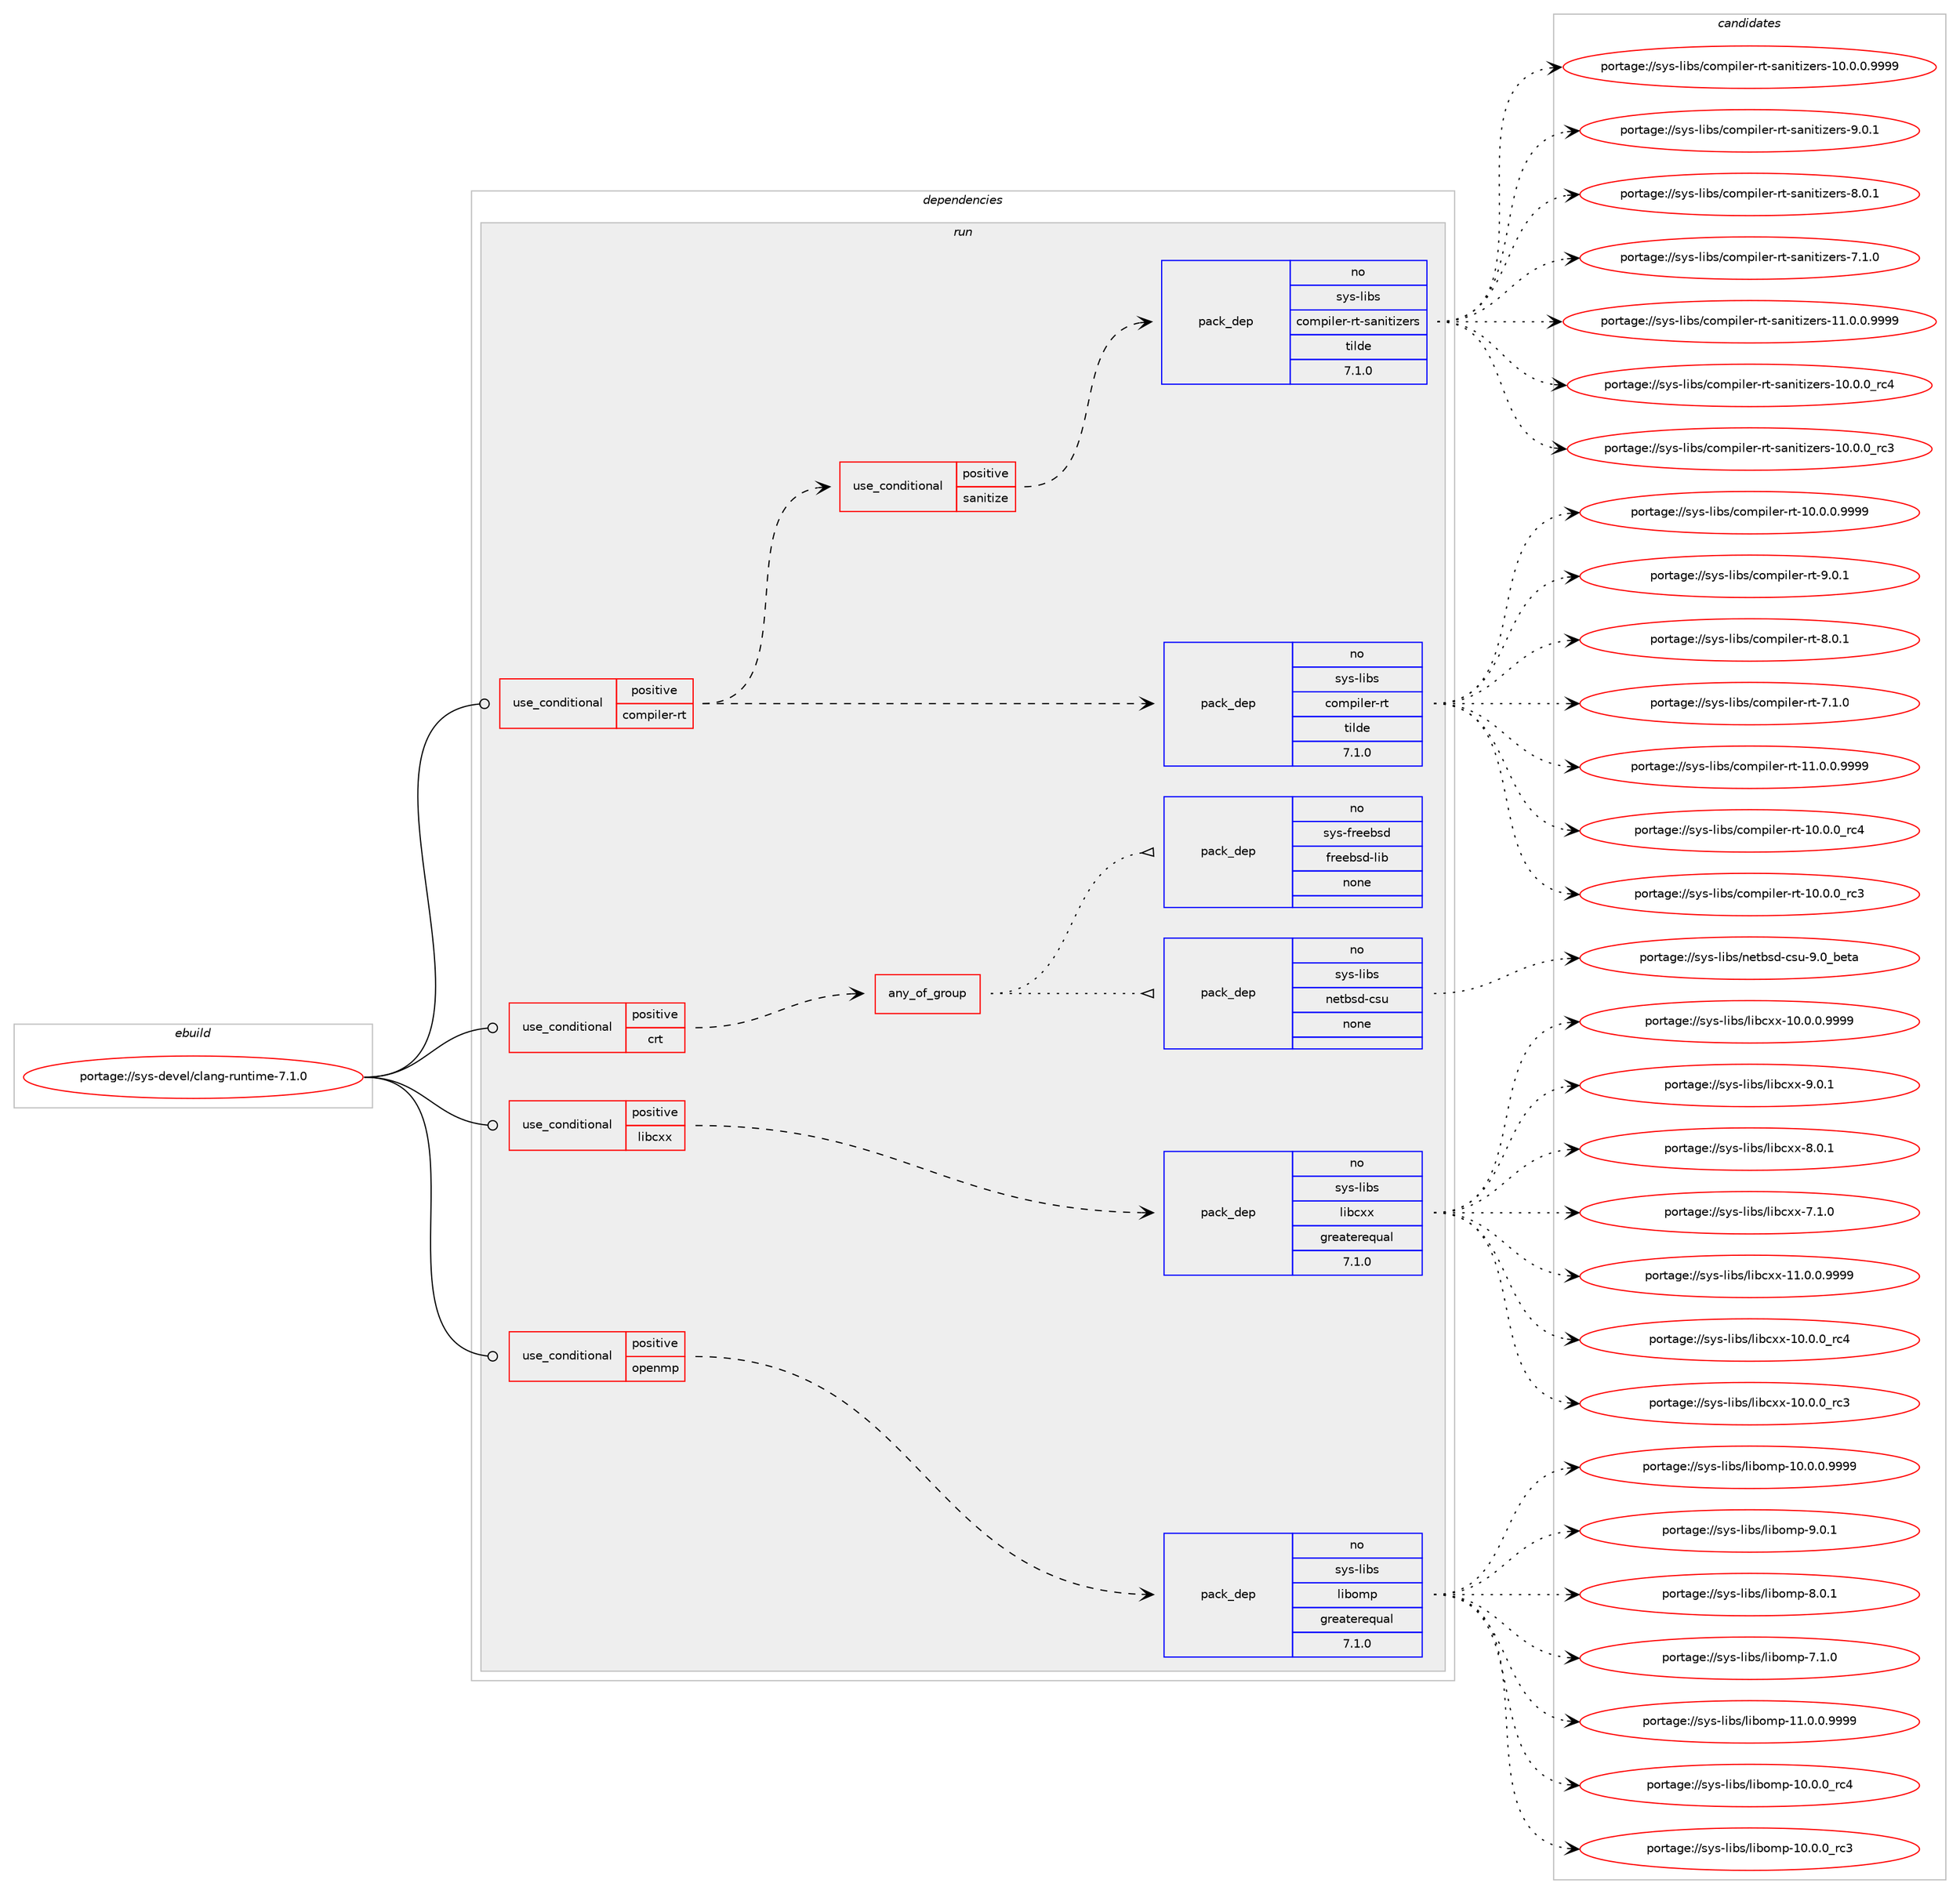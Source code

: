 digraph prolog {

# *************
# Graph options
# *************

newrank=true;
concentrate=true;
compound=true;
graph [rankdir=LR,fontname=Helvetica,fontsize=10,ranksep=1.5];#, ranksep=2.5, nodesep=0.2];
edge  [arrowhead=vee];
node  [fontname=Helvetica,fontsize=10];

# **********
# The ebuild
# **********

subgraph cluster_leftcol {
color=gray;
rank=same;
label=<<i>ebuild</i>>;
id [label="portage://sys-devel/clang-runtime-7.1.0", color=red, width=4, href="../sys-devel/clang-runtime-7.1.0.svg"];
}

# ****************
# The dependencies
# ****************

subgraph cluster_midcol {
color=gray;
label=<<i>dependencies</i>>;
subgraph cluster_compile {
fillcolor="#eeeeee";
style=filled;
label=<<i>compile</i>>;
}
subgraph cluster_compileandrun {
fillcolor="#eeeeee";
style=filled;
label=<<i>compile and run</i>>;
}
subgraph cluster_run {
fillcolor="#eeeeee";
style=filled;
label=<<i>run</i>>;
subgraph cond1899 {
dependency11741 [label=<<TABLE BORDER="0" CELLBORDER="1" CELLSPACING="0" CELLPADDING="4"><TR><TD ROWSPAN="3" CELLPADDING="10">use_conditional</TD></TR><TR><TD>positive</TD></TR><TR><TD>compiler-rt</TD></TR></TABLE>>, shape=none, color=red];
subgraph pack9538 {
dependency11742 [label=<<TABLE BORDER="0" CELLBORDER="1" CELLSPACING="0" CELLPADDING="4" WIDTH="220"><TR><TD ROWSPAN="6" CELLPADDING="30">pack_dep</TD></TR><TR><TD WIDTH="110">no</TD></TR><TR><TD>sys-libs</TD></TR><TR><TD>compiler-rt</TD></TR><TR><TD>tilde</TD></TR><TR><TD>7.1.0</TD></TR></TABLE>>, shape=none, color=blue];
}
dependency11741:e -> dependency11742:w [weight=20,style="dashed",arrowhead="vee"];
subgraph cond1900 {
dependency11743 [label=<<TABLE BORDER="0" CELLBORDER="1" CELLSPACING="0" CELLPADDING="4"><TR><TD ROWSPAN="3" CELLPADDING="10">use_conditional</TD></TR><TR><TD>positive</TD></TR><TR><TD>sanitize</TD></TR></TABLE>>, shape=none, color=red];
subgraph pack9539 {
dependency11744 [label=<<TABLE BORDER="0" CELLBORDER="1" CELLSPACING="0" CELLPADDING="4" WIDTH="220"><TR><TD ROWSPAN="6" CELLPADDING="30">pack_dep</TD></TR><TR><TD WIDTH="110">no</TD></TR><TR><TD>sys-libs</TD></TR><TR><TD>compiler-rt-sanitizers</TD></TR><TR><TD>tilde</TD></TR><TR><TD>7.1.0</TD></TR></TABLE>>, shape=none, color=blue];
}
dependency11743:e -> dependency11744:w [weight=20,style="dashed",arrowhead="vee"];
}
dependency11741:e -> dependency11743:w [weight=20,style="dashed",arrowhead="vee"];
}
id:e -> dependency11741:w [weight=20,style="solid",arrowhead="odot"];
subgraph cond1901 {
dependency11745 [label=<<TABLE BORDER="0" CELLBORDER="1" CELLSPACING="0" CELLPADDING="4"><TR><TD ROWSPAN="3" CELLPADDING="10">use_conditional</TD></TR><TR><TD>positive</TD></TR><TR><TD>crt</TD></TR></TABLE>>, shape=none, color=red];
subgraph any302 {
dependency11746 [label=<<TABLE BORDER="0" CELLBORDER="1" CELLSPACING="0" CELLPADDING="4"><TR><TD CELLPADDING="10">any_of_group</TD></TR></TABLE>>, shape=none, color=red];subgraph pack9540 {
dependency11747 [label=<<TABLE BORDER="0" CELLBORDER="1" CELLSPACING="0" CELLPADDING="4" WIDTH="220"><TR><TD ROWSPAN="6" CELLPADDING="30">pack_dep</TD></TR><TR><TD WIDTH="110">no</TD></TR><TR><TD>sys-libs</TD></TR><TR><TD>netbsd-csu</TD></TR><TR><TD>none</TD></TR><TR><TD></TD></TR></TABLE>>, shape=none, color=blue];
}
dependency11746:e -> dependency11747:w [weight=20,style="dotted",arrowhead="oinv"];
subgraph pack9541 {
dependency11748 [label=<<TABLE BORDER="0" CELLBORDER="1" CELLSPACING="0" CELLPADDING="4" WIDTH="220"><TR><TD ROWSPAN="6" CELLPADDING="30">pack_dep</TD></TR><TR><TD WIDTH="110">no</TD></TR><TR><TD>sys-freebsd</TD></TR><TR><TD>freebsd-lib</TD></TR><TR><TD>none</TD></TR><TR><TD></TD></TR></TABLE>>, shape=none, color=blue];
}
dependency11746:e -> dependency11748:w [weight=20,style="dotted",arrowhead="oinv"];
}
dependency11745:e -> dependency11746:w [weight=20,style="dashed",arrowhead="vee"];
}
id:e -> dependency11745:w [weight=20,style="solid",arrowhead="odot"];
subgraph cond1902 {
dependency11749 [label=<<TABLE BORDER="0" CELLBORDER="1" CELLSPACING="0" CELLPADDING="4"><TR><TD ROWSPAN="3" CELLPADDING="10">use_conditional</TD></TR><TR><TD>positive</TD></TR><TR><TD>libcxx</TD></TR></TABLE>>, shape=none, color=red];
subgraph pack9542 {
dependency11750 [label=<<TABLE BORDER="0" CELLBORDER="1" CELLSPACING="0" CELLPADDING="4" WIDTH="220"><TR><TD ROWSPAN="6" CELLPADDING="30">pack_dep</TD></TR><TR><TD WIDTH="110">no</TD></TR><TR><TD>sys-libs</TD></TR><TR><TD>libcxx</TD></TR><TR><TD>greaterequal</TD></TR><TR><TD>7.1.0</TD></TR></TABLE>>, shape=none, color=blue];
}
dependency11749:e -> dependency11750:w [weight=20,style="dashed",arrowhead="vee"];
}
id:e -> dependency11749:w [weight=20,style="solid",arrowhead="odot"];
subgraph cond1903 {
dependency11751 [label=<<TABLE BORDER="0" CELLBORDER="1" CELLSPACING="0" CELLPADDING="4"><TR><TD ROWSPAN="3" CELLPADDING="10">use_conditional</TD></TR><TR><TD>positive</TD></TR><TR><TD>openmp</TD></TR></TABLE>>, shape=none, color=red];
subgraph pack9543 {
dependency11752 [label=<<TABLE BORDER="0" CELLBORDER="1" CELLSPACING="0" CELLPADDING="4" WIDTH="220"><TR><TD ROWSPAN="6" CELLPADDING="30">pack_dep</TD></TR><TR><TD WIDTH="110">no</TD></TR><TR><TD>sys-libs</TD></TR><TR><TD>libomp</TD></TR><TR><TD>greaterequal</TD></TR><TR><TD>7.1.0</TD></TR></TABLE>>, shape=none, color=blue];
}
dependency11751:e -> dependency11752:w [weight=20,style="dashed",arrowhead="vee"];
}
id:e -> dependency11751:w [weight=20,style="solid",arrowhead="odot"];
}
}

# **************
# The candidates
# **************

subgraph cluster_choices {
rank=same;
color=gray;
label=<<i>candidates</i>>;

subgraph choice9538 {
color=black;
nodesep=1;
choice1151211154510810598115479911110911210510810111445114116455746484649 [label="portage://sys-libs/compiler-rt-9.0.1", color=red, width=4,href="../sys-libs/compiler-rt-9.0.1.svg"];
choice1151211154510810598115479911110911210510810111445114116455646484649 [label="portage://sys-libs/compiler-rt-8.0.1", color=red, width=4,href="../sys-libs/compiler-rt-8.0.1.svg"];
choice1151211154510810598115479911110911210510810111445114116455546494648 [label="portage://sys-libs/compiler-rt-7.1.0", color=red, width=4,href="../sys-libs/compiler-rt-7.1.0.svg"];
choice1151211154510810598115479911110911210510810111445114116454949464846484657575757 [label="portage://sys-libs/compiler-rt-11.0.0.9999", color=red, width=4,href="../sys-libs/compiler-rt-11.0.0.9999.svg"];
choice115121115451081059811547991111091121051081011144511411645494846484648951149952 [label="portage://sys-libs/compiler-rt-10.0.0_rc4", color=red, width=4,href="../sys-libs/compiler-rt-10.0.0_rc4.svg"];
choice115121115451081059811547991111091121051081011144511411645494846484648951149951 [label="portage://sys-libs/compiler-rt-10.0.0_rc3", color=red, width=4,href="../sys-libs/compiler-rt-10.0.0_rc3.svg"];
choice1151211154510810598115479911110911210510810111445114116454948464846484657575757 [label="portage://sys-libs/compiler-rt-10.0.0.9999", color=red, width=4,href="../sys-libs/compiler-rt-10.0.0.9999.svg"];
dependency11742:e -> choice1151211154510810598115479911110911210510810111445114116455746484649:w [style=dotted,weight="100"];
dependency11742:e -> choice1151211154510810598115479911110911210510810111445114116455646484649:w [style=dotted,weight="100"];
dependency11742:e -> choice1151211154510810598115479911110911210510810111445114116455546494648:w [style=dotted,weight="100"];
dependency11742:e -> choice1151211154510810598115479911110911210510810111445114116454949464846484657575757:w [style=dotted,weight="100"];
dependency11742:e -> choice115121115451081059811547991111091121051081011144511411645494846484648951149952:w [style=dotted,weight="100"];
dependency11742:e -> choice115121115451081059811547991111091121051081011144511411645494846484648951149951:w [style=dotted,weight="100"];
dependency11742:e -> choice1151211154510810598115479911110911210510810111445114116454948464846484657575757:w [style=dotted,weight="100"];
}
subgraph choice9539 {
color=black;
nodesep=1;
choice11512111545108105981154799111109112105108101114451141164511597110105116105122101114115455746484649 [label="portage://sys-libs/compiler-rt-sanitizers-9.0.1", color=red, width=4,href="../sys-libs/compiler-rt-sanitizers-9.0.1.svg"];
choice11512111545108105981154799111109112105108101114451141164511597110105116105122101114115455646484649 [label="portage://sys-libs/compiler-rt-sanitizers-8.0.1", color=red, width=4,href="../sys-libs/compiler-rt-sanitizers-8.0.1.svg"];
choice11512111545108105981154799111109112105108101114451141164511597110105116105122101114115455546494648 [label="portage://sys-libs/compiler-rt-sanitizers-7.1.0", color=red, width=4,href="../sys-libs/compiler-rt-sanitizers-7.1.0.svg"];
choice11512111545108105981154799111109112105108101114451141164511597110105116105122101114115454949464846484657575757 [label="portage://sys-libs/compiler-rt-sanitizers-11.0.0.9999", color=red, width=4,href="../sys-libs/compiler-rt-sanitizers-11.0.0.9999.svg"];
choice1151211154510810598115479911110911210510810111445114116451159711010511610512210111411545494846484648951149952 [label="portage://sys-libs/compiler-rt-sanitizers-10.0.0_rc4", color=red, width=4,href="../sys-libs/compiler-rt-sanitizers-10.0.0_rc4.svg"];
choice1151211154510810598115479911110911210510810111445114116451159711010511610512210111411545494846484648951149951 [label="portage://sys-libs/compiler-rt-sanitizers-10.0.0_rc3", color=red, width=4,href="../sys-libs/compiler-rt-sanitizers-10.0.0_rc3.svg"];
choice11512111545108105981154799111109112105108101114451141164511597110105116105122101114115454948464846484657575757 [label="portage://sys-libs/compiler-rt-sanitizers-10.0.0.9999", color=red, width=4,href="../sys-libs/compiler-rt-sanitizers-10.0.0.9999.svg"];
dependency11744:e -> choice11512111545108105981154799111109112105108101114451141164511597110105116105122101114115455746484649:w [style=dotted,weight="100"];
dependency11744:e -> choice11512111545108105981154799111109112105108101114451141164511597110105116105122101114115455646484649:w [style=dotted,weight="100"];
dependency11744:e -> choice11512111545108105981154799111109112105108101114451141164511597110105116105122101114115455546494648:w [style=dotted,weight="100"];
dependency11744:e -> choice11512111545108105981154799111109112105108101114451141164511597110105116105122101114115454949464846484657575757:w [style=dotted,weight="100"];
dependency11744:e -> choice1151211154510810598115479911110911210510810111445114116451159711010511610512210111411545494846484648951149952:w [style=dotted,weight="100"];
dependency11744:e -> choice1151211154510810598115479911110911210510810111445114116451159711010511610512210111411545494846484648951149951:w [style=dotted,weight="100"];
dependency11744:e -> choice11512111545108105981154799111109112105108101114451141164511597110105116105122101114115454948464846484657575757:w [style=dotted,weight="100"];
}
subgraph choice9540 {
color=black;
nodesep=1;
choice11512111545108105981154711010111698115100459911511745574648959810111697 [label="portage://sys-libs/netbsd-csu-9.0_beta", color=red, width=4,href="../sys-libs/netbsd-csu-9.0_beta.svg"];
dependency11747:e -> choice11512111545108105981154711010111698115100459911511745574648959810111697:w [style=dotted,weight="100"];
}
subgraph choice9541 {
color=black;
nodesep=1;
}
subgraph choice9542 {
color=black;
nodesep=1;
choice1151211154510810598115471081059899120120455746484649 [label="portage://sys-libs/libcxx-9.0.1", color=red, width=4,href="../sys-libs/libcxx-9.0.1.svg"];
choice1151211154510810598115471081059899120120455646484649 [label="portage://sys-libs/libcxx-8.0.1", color=red, width=4,href="../sys-libs/libcxx-8.0.1.svg"];
choice1151211154510810598115471081059899120120455546494648 [label="portage://sys-libs/libcxx-7.1.0", color=red, width=4,href="../sys-libs/libcxx-7.1.0.svg"];
choice1151211154510810598115471081059899120120454949464846484657575757 [label="portage://sys-libs/libcxx-11.0.0.9999", color=red, width=4,href="../sys-libs/libcxx-11.0.0.9999.svg"];
choice115121115451081059811547108105989912012045494846484648951149952 [label="portage://sys-libs/libcxx-10.0.0_rc4", color=red, width=4,href="../sys-libs/libcxx-10.0.0_rc4.svg"];
choice115121115451081059811547108105989912012045494846484648951149951 [label="portage://sys-libs/libcxx-10.0.0_rc3", color=red, width=4,href="../sys-libs/libcxx-10.0.0_rc3.svg"];
choice1151211154510810598115471081059899120120454948464846484657575757 [label="portage://sys-libs/libcxx-10.0.0.9999", color=red, width=4,href="../sys-libs/libcxx-10.0.0.9999.svg"];
dependency11750:e -> choice1151211154510810598115471081059899120120455746484649:w [style=dotted,weight="100"];
dependency11750:e -> choice1151211154510810598115471081059899120120455646484649:w [style=dotted,weight="100"];
dependency11750:e -> choice1151211154510810598115471081059899120120455546494648:w [style=dotted,weight="100"];
dependency11750:e -> choice1151211154510810598115471081059899120120454949464846484657575757:w [style=dotted,weight="100"];
dependency11750:e -> choice115121115451081059811547108105989912012045494846484648951149952:w [style=dotted,weight="100"];
dependency11750:e -> choice115121115451081059811547108105989912012045494846484648951149951:w [style=dotted,weight="100"];
dependency11750:e -> choice1151211154510810598115471081059899120120454948464846484657575757:w [style=dotted,weight="100"];
}
subgraph choice9543 {
color=black;
nodesep=1;
choice11512111545108105981154710810598111109112455746484649 [label="portage://sys-libs/libomp-9.0.1", color=red, width=4,href="../sys-libs/libomp-9.0.1.svg"];
choice11512111545108105981154710810598111109112455646484649 [label="portage://sys-libs/libomp-8.0.1", color=red, width=4,href="../sys-libs/libomp-8.0.1.svg"];
choice11512111545108105981154710810598111109112455546494648 [label="portage://sys-libs/libomp-7.1.0", color=red, width=4,href="../sys-libs/libomp-7.1.0.svg"];
choice11512111545108105981154710810598111109112454949464846484657575757 [label="portage://sys-libs/libomp-11.0.0.9999", color=red, width=4,href="../sys-libs/libomp-11.0.0.9999.svg"];
choice1151211154510810598115471081059811110911245494846484648951149952 [label="portage://sys-libs/libomp-10.0.0_rc4", color=red, width=4,href="../sys-libs/libomp-10.0.0_rc4.svg"];
choice1151211154510810598115471081059811110911245494846484648951149951 [label="portage://sys-libs/libomp-10.0.0_rc3", color=red, width=4,href="../sys-libs/libomp-10.0.0_rc3.svg"];
choice11512111545108105981154710810598111109112454948464846484657575757 [label="portage://sys-libs/libomp-10.0.0.9999", color=red, width=4,href="../sys-libs/libomp-10.0.0.9999.svg"];
dependency11752:e -> choice11512111545108105981154710810598111109112455746484649:w [style=dotted,weight="100"];
dependency11752:e -> choice11512111545108105981154710810598111109112455646484649:w [style=dotted,weight="100"];
dependency11752:e -> choice11512111545108105981154710810598111109112455546494648:w [style=dotted,weight="100"];
dependency11752:e -> choice11512111545108105981154710810598111109112454949464846484657575757:w [style=dotted,weight="100"];
dependency11752:e -> choice1151211154510810598115471081059811110911245494846484648951149952:w [style=dotted,weight="100"];
dependency11752:e -> choice1151211154510810598115471081059811110911245494846484648951149951:w [style=dotted,weight="100"];
dependency11752:e -> choice11512111545108105981154710810598111109112454948464846484657575757:w [style=dotted,weight="100"];
}
}

}
